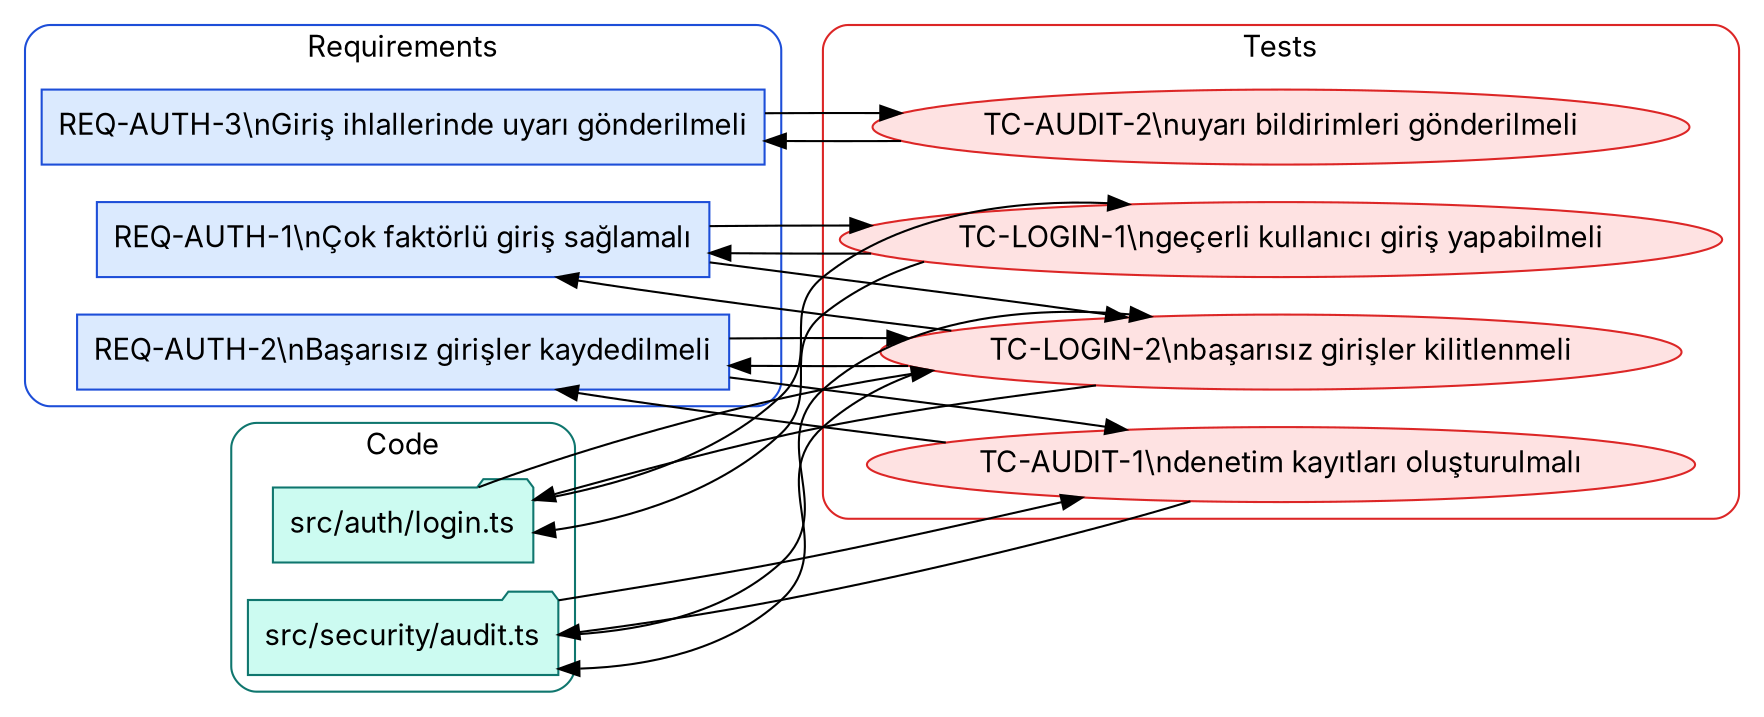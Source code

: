 digraph "Trace Graph" {
  rankdir="LR";
  splines="spline";
  fontname="Inter";
  node [fontname="Inter"];
  edge [fontname="Inter"];

  subgraph "cluster_requirements" {
    label="Requirements";
    color="#1d4ed8";
    style="rounded";
    node [shape="rect" style="filled" color="#1d4ed8" fillcolor="#dbeafe" fontname="Inter"];
    "requirement:REQ-AUTH-1" [label="REQ-AUTH-1\\nÇok faktörlü giriş sağlamalı"];
    "requirement:REQ-AUTH-2" [label="REQ-AUTH-2\\nBaşarısız girişler kaydedilmeli"];
    "requirement:REQ-AUTH-3" [label="REQ-AUTH-3\\nGiriş ihlallerinde uyarı gönderilmeli"];
  }

  subgraph "cluster_code" {
    label="Code";
    color="#0f766e";
    style="rounded";
    node [shape="folder" style="filled" color="#0f766e" fillcolor="#ccfbf1" fontname="Inter"];
    "code:src/auth/login.ts" [label="src/auth/login.ts"];
    "code:src/security/audit.ts" [label="src/security/audit.ts"];
  }

  subgraph "cluster_tests" {
    label="Tests";
    color="#dc2626";
    style="rounded";
    node [shape="ellipse" style="filled" color="#dc2626" fillcolor="#fee2e2" fontname="Inter"];
    "test:TC-AUDIT-1" [label="TC-AUDIT-1\\ndenetim kayıtları oluşturulmalı"];
    "test:TC-AUDIT-2" [label="TC-AUDIT-2\\nuyarı bildirimleri gönderilmeli"];
    "test:TC-LOGIN-1" [label="TC-LOGIN-1\\ngeçerli kullanıcı giriş yapabilmeli"];
    "test:TC-LOGIN-2" [label="TC-LOGIN-2\\nbaşarısız girişler kilitlenmeli"];
  }

  "code:src/auth/login.ts" -> "test:TC-LOGIN-1";
  "code:src/auth/login.ts" -> "test:TC-LOGIN-2";
  "code:src/security/audit.ts" -> "test:TC-AUDIT-1";
  "code:src/security/audit.ts" -> "test:TC-LOGIN-2";
  "requirement:REQ-AUTH-1" -> "test:TC-LOGIN-1";
  "requirement:REQ-AUTH-1" -> "test:TC-LOGIN-2";
  "requirement:REQ-AUTH-2" -> "test:TC-AUDIT-1";
  "requirement:REQ-AUTH-2" -> "test:TC-LOGIN-2";
  "requirement:REQ-AUTH-3" -> "test:TC-AUDIT-2";
  "test:TC-AUDIT-1" -> "code:src/security/audit.ts";
  "test:TC-AUDIT-1" -> "requirement:REQ-AUTH-2";
  "test:TC-AUDIT-2" -> "requirement:REQ-AUTH-3";
  "test:TC-LOGIN-1" -> "code:src/auth/login.ts";
  "test:TC-LOGIN-1" -> "requirement:REQ-AUTH-1";
  "test:TC-LOGIN-2" -> "code:src/auth/login.ts";
  "test:TC-LOGIN-2" -> "code:src/security/audit.ts";
  "test:TC-LOGIN-2" -> "requirement:REQ-AUTH-1";
  "test:TC-LOGIN-2" -> "requirement:REQ-AUTH-2";
}
